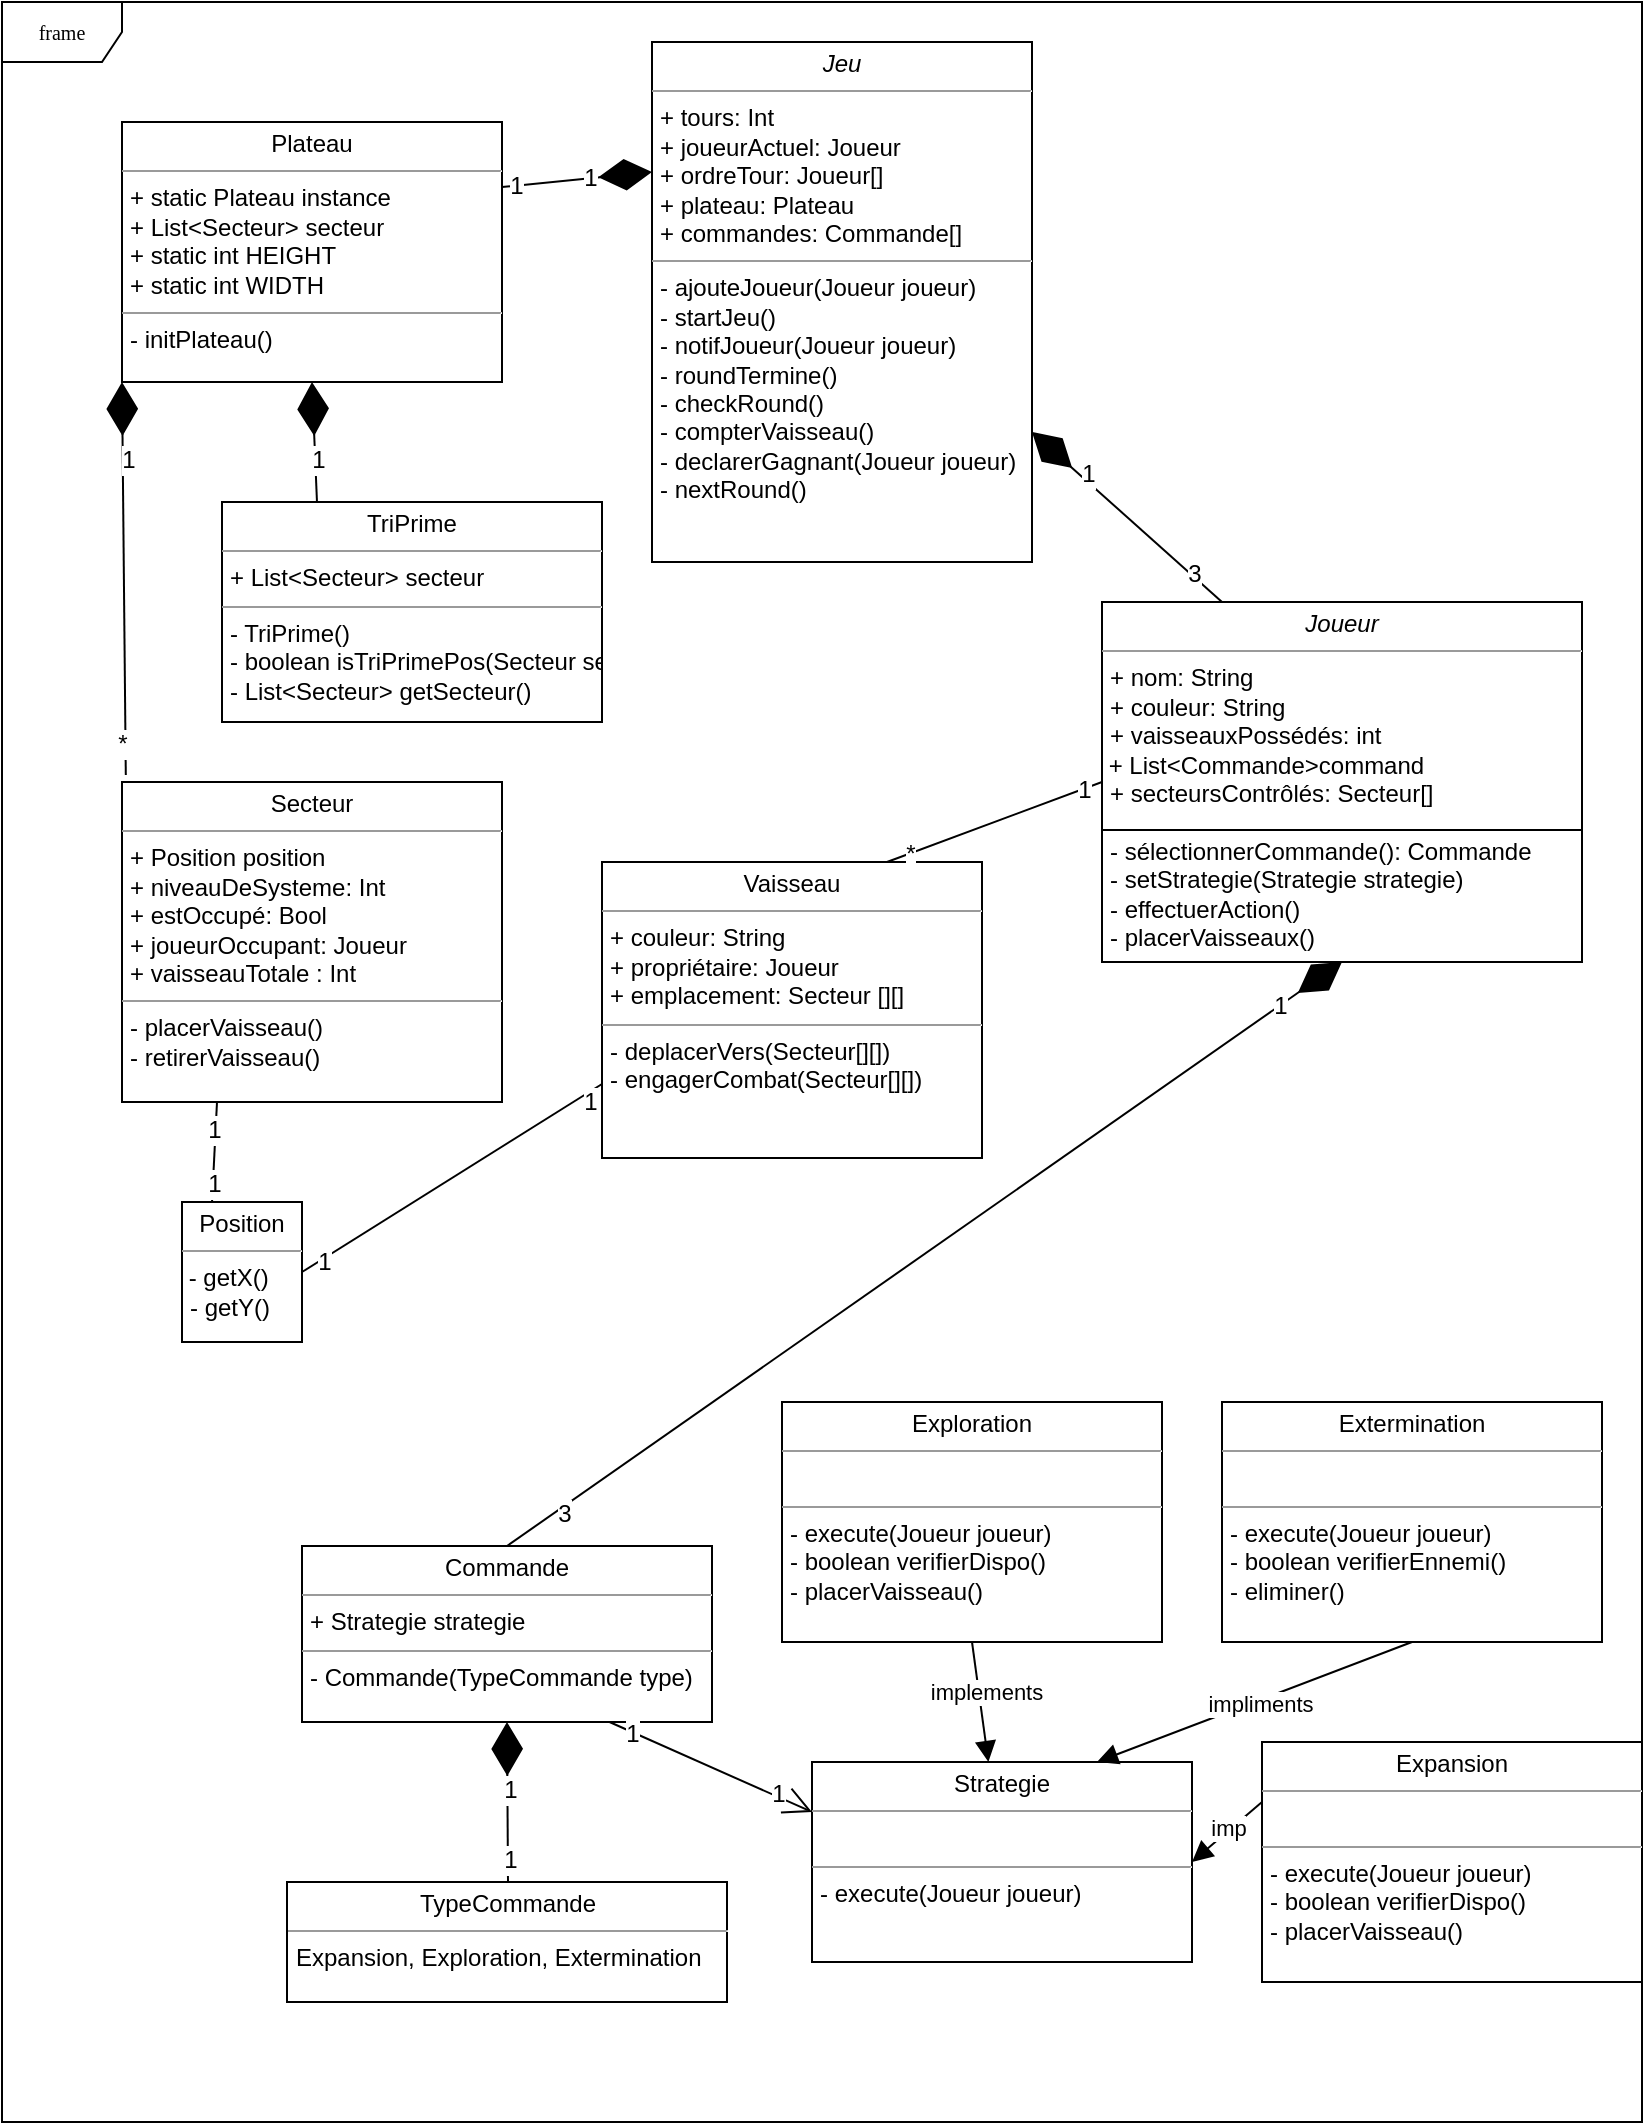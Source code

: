 <mxfile version="24.8.6">
  <diagram name="Page-1" id="c4acf3e9-155e-7222-9cf6-157b1a14988f">
    <mxGraphModel dx="1434" dy="790" grid="1" gridSize="10" guides="1" tooltips="1" connect="1" arrows="1" fold="1" page="1" pageScale="1" pageWidth="850" pageHeight="1100" background="none" math="0" shadow="0">
      <root>
        <mxCell id="0" />
        <mxCell id="1" parent="0" />
        <mxCell id="17acba5748e5396b-1" value="frame" style="shape=umlFrame;whiteSpace=wrap;html=1;rounded=0;shadow=0;comic=0;labelBackgroundColor=none;strokeWidth=1;fontFamily=Verdana;fontSize=10;align=center;movable=0;resizable=0;rotatable=0;deletable=0;editable=0;locked=1;connectable=0;" parent="1" vertex="1">
          <mxGeometry x="20" y="20" width="820" height="1060" as="geometry" />
        </mxCell>
        <mxCell id="5d2195bd80daf111-10" value="&lt;p style=&quot;margin:0px;margin-top:4px;text-align:center;&quot;&gt;&lt;span style=&quot;caret-color: rgb(0, 0, 0); text-align: start; text-wrap: wrap; text-size-adjust: auto;&quot; id=&quot;docs-internal-guid-2ee5d506-7fff-8867-afa0-fd2d16b8a3a7&quot;&gt;&lt;span style=&quot;background-color: transparent; font-variant-east-asian: normal; font-variant-position: normal; vertical-align: baseline; white-space-collapse: preserve;&quot;&gt;&lt;font style=&quot;font-size: 12px;&quot;&gt;Vaisseau&lt;/font&gt;&lt;/span&gt;&lt;/span&gt;&lt;br&gt;&lt;/p&gt;&lt;hr size=&quot;1&quot;&gt;&lt;p style=&quot;margin:0px;margin-left:4px;&quot;&gt;&lt;font style=&quot;font-size: 12px;&quot;&gt;+ couleur: String&lt;br&gt;+&amp;nbsp;&lt;span style=&quot;caret-color: rgb(0, 0, 0); text-wrap: wrap; text-size-adjust: auto;&quot; id=&quot;docs-internal-guid-62168c0f-7fff-41d5-4c26-f476566d4a15&quot;&gt;&lt;span style=&quot;font-family: Arial, sans-serif; background-color: transparent; font-variant-east-asian: normal; font-variant-position: normal; vertical-align: baseline; white-space-collapse: preserve;&quot;&gt;propriétaire&lt;/span&gt;&lt;/span&gt;: Joueur&lt;/font&gt;&lt;/p&gt;&lt;p style=&quot;margin:0px;margin-left:4px;&quot;&gt;&lt;font style=&quot;font-size: 12px;&quot;&gt;+&amp;nbsp;&lt;span style=&quot;caret-color: rgb(0, 0, 0); text-wrap: wrap; text-size-adjust: auto;&quot; id=&quot;docs-internal-guid-e295361c-7fff-5693-6578-479ee620bb02&quot;&gt;&lt;span style=&quot;font-family: Arial, sans-serif; background-color: transparent; font-variant-east-asian: normal; font-variant-position: normal; vertical-align: baseline; white-space-collapse: preserve;&quot;&gt;emplacement&lt;/span&gt;&lt;/span&gt;: Secteur [][]&lt;br&gt;&lt;/font&gt;&lt;/p&gt;&lt;hr size=&quot;1&quot;&gt;&lt;p style=&quot;margin:0px;margin-left:4px;&quot;&gt;&lt;font style=&quot;font-size: 12px;&quot;&gt;-&amp;nbsp;&lt;span style=&quot;caret-color: rgb(0, 0, 0); text-wrap: wrap; text-size-adjust: auto;&quot; id=&quot;docs-internal-guid-6ab4af52-7fff-8bf8-78c1-0ad7d5bf00ba&quot;&gt;&lt;span style=&quot;font-family: Arial, sans-serif; background-color: transparent; font-variant-east-asian: normal; font-variant-position: normal; vertical-align: baseline; white-space-collapse: preserve;&quot;&gt;deplacerVers&lt;/span&gt;&lt;/span&gt;(Secteur[][])&lt;/font&gt;&lt;/p&gt;&lt;p style=&quot;margin:0px;margin-left:4px;&quot;&gt;&lt;font style=&quot;font-size: 12px;&quot;&gt;&lt;span style=&quot;background-color: initial;&quot;&gt;-&amp;nbsp;&lt;/span&gt;&lt;span style=&quot;caret-color: rgb(0, 0, 0); text-wrap: wrap; text-size-adjust: auto;&quot; id=&quot;docs-internal-guid-ca77cee1-7fff-af72-6b52-f041e94a133c&quot;&gt;&lt;span style=&quot;font-family: Arial, sans-serif; background-color: transparent; font-variant-east-asian: normal; font-variant-position: normal; vertical-align: baseline; white-space-collapse: preserve;&quot;&gt;engagerCombat&lt;/span&gt;&lt;/span&gt;&lt;span style=&quot;background-color: initial;&quot;&gt;(Secteur[][])&lt;/span&gt;&lt;/font&gt;&lt;br&gt;&lt;/p&gt;" style="verticalAlign=top;align=left;overflow=fill;fontSize=12;fontFamily=Helvetica;html=1;rounded=0;shadow=0;comic=0;labelBackgroundColor=none;strokeWidth=1" parent="1" vertex="1">
          <mxGeometry x="320" y="450" width="190" height="148" as="geometry" />
        </mxCell>
        <mxCell id="5d2195bd80daf111-15" value="&lt;p style=&quot;margin:0px;margin-top:4px;text-align:center;&quot;&gt;&lt;span style=&quot;caret-color: rgb(0, 0, 0); text-align: start; text-wrap: wrap; text-size-adjust: auto;&quot; id=&quot;docs-internal-guid-b3213f9f-7fff-8f5c-c253-338bc10951cc&quot;&gt;&lt;span style=&quot;font-family: Arial, sans-serif; background-color: transparent; font-variant-east-asian: normal; font-variant-position: normal; vertical-align: baseline; white-space-collapse: preserve;&quot;&gt;Plateau&lt;/span&gt;&lt;/span&gt;&lt;br&gt;&lt;/p&gt;&lt;hr size=&quot;1&quot;&gt;&lt;p style=&quot;margin:0px;margin-left:4px;&quot;&gt;+ static Plateau instance&lt;/p&gt;&lt;p style=&quot;margin:0px;margin-left:4px;&quot;&gt;+ List&amp;lt;Secteur&amp;gt; secteur&lt;/p&gt;&lt;p style=&quot;margin:0px;margin-left:4px;&quot;&gt;+ static int HEIGHT&lt;/p&gt;&lt;p style=&quot;margin:0px;margin-left:4px;&quot;&gt;+ static int WIDTH&lt;br&gt;&lt;/p&gt;&lt;hr size=&quot;1&quot;&gt;&lt;p style=&quot;margin:0px;margin-left:4px;&quot;&gt;- initPlateau()&lt;/p&gt;" style="verticalAlign=top;align=left;overflow=fill;fontSize=12;fontFamily=Helvetica;html=1;rounded=0;shadow=0;comic=0;labelBackgroundColor=none;strokeWidth=1" parent="1" vertex="1">
          <mxGeometry x="80" y="80" width="190" height="130" as="geometry" />
        </mxCell>
        <mxCell id="5d2195bd80daf111-18" value="&lt;p style=&quot;margin:0px;margin-top:4px;text-align:center;&quot;&gt;&lt;i&gt;Jeu&lt;/i&gt;&lt;br&gt;&lt;/p&gt;&lt;hr size=&quot;1&quot;&gt;&lt;p style=&quot;margin:0px;margin-left:4px;&quot;&gt;+ tours: Int&lt;br&gt;+ joueurActuel: Joueur&lt;/p&gt;&lt;p style=&quot;margin: 0px 0px 0px 4px;&quot;&gt;+ ordreTour: Joueur[]&lt;/p&gt;&lt;p style=&quot;margin: 0px 0px 0px 4px;&quot;&gt;+ plateau: Plateau&lt;/p&gt;&lt;p style=&quot;margin: 0px 0px 0px 4px;&quot;&gt;+ commandes: Commande[]&lt;/p&gt;&lt;hr size=&quot;1&quot;&gt;&lt;p style=&quot;margin:0px;margin-left:4px;&quot;&gt;- ajouteJoueur(Joueur joueur)&lt;br&gt;&lt;/p&gt;&lt;p style=&quot;margin:0px;margin-left:4px;&quot;&gt;- startJeu()&lt;/p&gt;&lt;p style=&quot;margin:0px;margin-left:4px;&quot;&gt;- notifJoueur(Joueur joueur)&lt;/p&gt;&lt;p style=&quot;margin:0px;margin-left:4px;&quot;&gt;&lt;/p&gt;&lt;p style=&quot;margin:0px;margin-left:4px;&quot;&gt;- roundTermine()&lt;/p&gt;&lt;p style=&quot;margin:0px;margin-left:4px;&quot;&gt;- checkRound()&lt;br&gt;&lt;/p&gt;&lt;p style=&quot;margin:0px;margin-left:4px;&quot;&gt;- compterVaisseau()&lt;br&gt;&lt;/p&gt;&lt;p style=&quot;margin:0px;margin-left:4px;&quot;&gt;- declarerGagnant(Joueur joueur)&lt;/p&gt;&lt;p style=&quot;margin:0px;margin-left:4px;&quot;&gt;- nextRound()&lt;/p&gt;&lt;p style=&quot;margin:0px;margin-left:4px;&quot;&gt;&lt;br&gt;&lt;/p&gt;&lt;p style=&quot;margin:0px;margin-left:4px;&quot;&gt;&lt;br&gt;&lt;/p&gt;" style="verticalAlign=top;align=left;overflow=fill;fontSize=12;fontFamily=Helvetica;html=1;rounded=0;shadow=0;comic=0;labelBackgroundColor=none;strokeWidth=1" parent="1" vertex="1">
          <mxGeometry x="345" y="40" width="190" height="260" as="geometry" />
        </mxCell>
        <mxCell id="5d2195bd80daf111-19" value="&lt;p style=&quot;margin:0px;margin-top:4px;text-align:center;&quot;&gt;&lt;i&gt;Joueur&lt;/i&gt;&lt;br&gt;&lt;/p&gt;&lt;hr size=&quot;1&quot;&gt;&lt;p style=&quot;margin:0px;margin-left:4px;&quot;&gt;+ nom: String&lt;br&gt;+ couleur: String&lt;/p&gt;&lt;p style=&quot;margin:0px;margin-left:4px;&quot;&gt;+&amp;nbsp;&lt;span style=&quot;caret-color: rgb(0, 0, 0); text-wrap: wrap; text-size-adjust: auto;&quot; id=&quot;docs-internal-guid-6de89723-7fff-ddd4-8437-8b7554050fe8&quot;&gt;&lt;span style=&quot;background-color: transparent; font-variant-east-asian: normal; font-variant-position: normal; vertical-align: baseline; white-space-collapse: preserve;&quot;&gt;&lt;font style=&quot;font-size: 12px;&quot; face=&quot;Helvetica&quot;&gt;vaisseauxPossédés&lt;/font&gt;&lt;/span&gt;&lt;/span&gt;: int&lt;br&gt;&lt;/p&gt;&lt;div&gt;&amp;nbsp;+ List&amp;lt;Commande&amp;gt;command&lt;br&gt;&lt;/div&gt;&lt;div&gt;&lt;p style=&quot;margin: 0px 0px 0px 4px;&quot;&gt;+&amp;nbsp;&lt;span style=&quot;caret-color: rgb(0, 0, 0); text-wrap: wrap; text-size-adjust: auto;&quot; id=&quot;docs-internal-guid-5e5d3d90-7fff-a844-01cc-83fdc1810987&quot;&gt;&lt;span style=&quot;font-family: Arial, sans-serif; background-color: transparent; font-variant-east-asian: normal; font-variant-position: normal; vertical-align: baseline; white-space-collapse: preserve;&quot;&gt;&lt;font style=&quot;font-size: 12px;&quot;&gt;secteursContrôlés&lt;/font&gt;&lt;/span&gt;&lt;/span&gt;: Secteur[]&lt;br&gt;&lt;/p&gt;&lt;p style=&quot;margin: 0px 0px 0px 4px;&quot;&gt;&lt;br&gt;&lt;/p&gt;&lt;/div&gt;&lt;div&gt;&lt;/div&gt;&lt;p style=&quot;margin:0px;margin-left:4px;&quot;&gt;-&amp;nbsp;&lt;span style=&quot;caret-color: rgb(0, 0, 0); text-wrap: wrap; text-size-adjust: auto;&quot; id=&quot;docs-internal-guid-1cc7331e-7fff-ebf7-1ea9-ec3f53f1e658&quot;&gt;&lt;span style=&quot;font-family: Arial, sans-serif; background-color: transparent; font-variant-east-asian: normal; font-variant-position: normal; vertical-align: baseline; white-space-collapse: preserve;&quot;&gt;&lt;font style=&quot;font-size: 12px;&quot;&gt;sélectionnerCommande&lt;/font&gt;&lt;/span&gt;&lt;/span&gt;(): Commande&lt;/p&gt;&lt;p style=&quot;margin:0px;margin-left:4px;&quot;&gt;- setStrategie(Strategie strategie)&lt;br&gt;&lt;/p&gt;&lt;p style=&quot;margin:0px;margin-left:4px;&quot;&gt;-&amp;nbsp;&lt;span style=&quot;caret-color: rgb(0, 0, 0); text-wrap: wrap; text-size-adjust: auto;&quot; id=&quot;docs-internal-guid-b605cee1-7fff-6ceb-278c-d278d0f0dbaa&quot;&gt;&lt;span style=&quot;font-family: Arial, sans-serif; background-color: transparent; font-variant-east-asian: normal; font-variant-position: normal; vertical-align: baseline; white-space-collapse: preserve;&quot;&gt;&lt;font style=&quot;font-size: 12px;&quot;&gt;effectuerAction&lt;/font&gt;&lt;/span&gt;&lt;/span&gt;()&lt;/p&gt;&lt;p style=&quot;margin:0px;margin-left:4px;&quot;&gt;-&amp;nbsp;&lt;span style=&quot;caret-color: rgb(0, 0, 0); text-wrap: wrap; text-size-adjust: auto;&quot; id=&quot;docs-internal-guid-a8f24988-7fff-b718-d9a4-53bfb2a87d07&quot;&gt;&lt;span style=&quot;background-color: transparent; font-variant-east-asian: normal; font-variant-position: normal; vertical-align: baseline; white-space-collapse: preserve;&quot;&gt;&lt;font face=&quot;Helvetica&quot; style=&quot;font-size: 12px;&quot;&gt;placerVaisseaux&lt;/font&gt;&lt;/span&gt;&lt;/span&gt;()&lt;br&gt;&lt;/p&gt;" style="verticalAlign=top;align=left;overflow=fill;fontSize=12;fontFamily=Helvetica;html=1;rounded=0;shadow=0;comic=0;labelBackgroundColor=none;strokeWidth=1" parent="1" vertex="1">
          <mxGeometry x="570" y="320" width="240" height="180" as="geometry" />
        </mxCell>
        <mxCell id="5d2195bd80daf111-20" value="&lt;p style=&quot;margin:0px;margin-top:4px;text-align:center;&quot;&gt;&lt;span style=&quot;caret-color: rgb(0, 0, 0); text-align: start; text-wrap: wrap; text-size-adjust: auto;&quot; id=&quot;docs-internal-guid-e3b61ee9-7fff-e5d5-41c7-d22d9880ad86&quot;&gt;&lt;span style=&quot;font-family: Arial, sans-serif; background-color: transparent; font-variant-east-asian: normal; font-variant-position: normal; vertical-align: baseline; white-space-collapse: preserve;&quot;&gt;&lt;font style=&quot;font-size: 12px;&quot;&gt;Secteur&lt;/font&gt;&lt;/span&gt;&lt;/span&gt;&lt;br&gt;&lt;/p&gt;&lt;hr size=&quot;1&quot;&gt;&lt;p style=&quot;margin:0px;margin-left:4px;&quot;&gt;+ Position position&lt;br&gt;&lt;/p&gt;&lt;p style=&quot;margin:0px;margin-left:4px;&quot;&gt;+&amp;nbsp;&lt;span style=&quot;caret-color: rgb(0, 0, 0); text-wrap: wrap; text-size-adjust: auto;&quot; id=&quot;docs-internal-guid-462577ee-7fff-3a6e-18f1-1afd69765bc6&quot;&gt;&lt;span style=&quot;font-family: Arial, sans-serif; background-color: transparent; font-variant-east-asian: normal; font-variant-position: normal; vertical-align: baseline; white-space-collapse: preserve;&quot;&gt;&lt;font style=&quot;font-size: 12px;&quot;&gt;niveauDeSysteme&lt;/font&gt;&lt;/span&gt;&lt;/span&gt;: Int&lt;/p&gt;&lt;p style=&quot;margin:0px;margin-left:4px;&quot;&gt;+&amp;nbsp;&lt;span style=&quot;caret-color: rgb(0, 0, 0); text-wrap: wrap; text-size-adjust: auto;&quot; id=&quot;docs-internal-guid-7cf39076-7fff-7596-5069-f07c1bd4fb56&quot;&gt;&lt;span style=&quot;font-family: Arial, sans-serif; background-color: transparent; font-variant-east-asian: normal; font-variant-position: normal; vertical-align: baseline; white-space-collapse: preserve;&quot;&gt;&lt;font style=&quot;font-size: 12px;&quot;&gt;estOccupé&lt;/font&gt;&lt;/span&gt;&lt;/span&gt;: Bool&lt;/p&gt;&lt;p style=&quot;margin:0px;margin-left:4px;&quot;&gt;+&amp;nbsp;&lt;span style=&quot;caret-color: rgb(0, 0, 0); text-wrap: wrap; text-size-adjust: auto;&quot; id=&quot;docs-internal-guid-00a3d113-7fff-d1fa-c497-511a970d967c&quot;&gt;&lt;span style=&quot;background-color: transparent; font-variant-east-asian: normal; font-variant-position: normal; vertical-align: baseline; white-space-collapse: preserve;&quot;&gt;&lt;font style=&quot;font-size: 12px;&quot;&gt;joueurOccupant&lt;/font&gt;&lt;/span&gt;&lt;/span&gt;: Joueur&lt;/p&gt;&lt;p style=&quot;margin:0px;margin-left:4px;&quot;&gt;+ vaisseauTotale : Int&lt;br&gt;&lt;/p&gt;&lt;hr size=&quot;1&quot;&gt;&lt;p style=&quot;margin:0px;margin-left:4px;&quot;&gt;-&amp;nbsp;&lt;span style=&quot;caret-color: rgb(0, 0, 0); text-wrap: wrap; text-size-adjust: auto;&quot; id=&quot;docs-internal-guid-e1630ec1-7fff-0c20-7431-e668d71be7ab&quot;&gt;&lt;span style=&quot;background-color: transparent; font-variant-east-asian: normal; font-variant-position: normal; vertical-align: baseline; white-space-collapse: preserve;&quot;&gt;&lt;font face=&quot;Helvetica&quot; style=&quot;font-size: 12px;&quot;&gt;placerVaisseau&lt;/font&gt;&lt;/span&gt;&lt;/span&gt;()&lt;br&gt;-&amp;nbsp;&lt;span style=&quot;caret-color: rgb(0, 0, 0); text-wrap: wrap; text-size-adjust: auto;&quot; id=&quot;docs-internal-guid-03e8e8f0-7fff-3a2d-6706-b5379dcc5f43&quot;&gt;&lt;span style=&quot;font-family: Arial, sans-serif; background-color: transparent; font-variant-east-asian: normal; font-variant-position: normal; vertical-align: baseline; white-space-collapse: preserve;&quot;&gt;&lt;font style=&quot;font-size: 12px;&quot;&gt;retirerVaisseau&lt;/font&gt;&lt;/span&gt;&lt;/span&gt;()&lt;/p&gt;" style="verticalAlign=top;align=left;overflow=fill;fontSize=12;fontFamily=Helvetica;html=1;rounded=0;shadow=0;comic=0;labelBackgroundColor=none;strokeWidth=1" parent="1" vertex="1">
          <mxGeometry x="80" y="410" width="190" height="160" as="geometry" />
        </mxCell>
        <mxCell id="wXyzKrgqj8ku10f2KxxI-8" value="&lt;p style=&quot;margin:0px;margin-top:4px;text-align:center;&quot;&gt;Position&lt;br&gt;&lt;/p&gt;&lt;hr size=&quot;1&quot;&gt;&amp;nbsp;- &lt;font face=&quot;Helvetica&quot;&gt;getX()&lt;/font&gt;&lt;p style=&quot;margin:0px;margin-left:4px;&quot;&gt;&lt;font face=&quot;Helvetica&quot;&gt;- getY()&lt;br&gt;&lt;/font&gt;&lt;/p&gt;" style="verticalAlign=top;align=left;overflow=fill;fontSize=12;fontFamily=Helvetica;html=1;rounded=0;shadow=0;comic=0;labelBackgroundColor=none;strokeWidth=1" parent="1" vertex="1">
          <mxGeometry x="110" y="620" width="60" height="70" as="geometry" />
        </mxCell>
        <mxCell id="wXyzKrgqj8ku10f2KxxI-9" value="&lt;p style=&quot;margin:0px;margin-top:4px;text-align:center;&quot;&gt;Strategie&lt;br&gt;&lt;/p&gt;&lt;hr size=&quot;1&quot;&gt;&lt;br&gt;&lt;hr size=&quot;1&quot;&gt;&lt;p style=&quot;margin:0px;margin-left:4px;&quot;&gt;- &lt;font face=&quot;Helvetica&quot;&gt;execute(Joueur joueur)&lt;/font&gt;&lt;/p&gt;" style="verticalAlign=top;align=left;overflow=fill;fontSize=12;fontFamily=Helvetica;html=1;rounded=0;shadow=0;comic=0;labelBackgroundColor=none;strokeWidth=1" parent="1" vertex="1">
          <mxGeometry x="425" y="900" width="190" height="100" as="geometry" />
        </mxCell>
        <mxCell id="8kNCy1gKkA9IfmY6Po_c-1" value="&lt;p style=&quot;margin:0px;margin-top:4px;text-align:center;&quot;&gt;Expansion&lt;br&gt;&lt;/p&gt;&lt;hr size=&quot;1&quot;&gt;&lt;br&gt;&lt;hr size=&quot;1&quot;&gt;&lt;p style=&quot;margin:0px;margin-left:4px;&quot;&gt;- &lt;font face=&quot;Helvetica&quot;&gt;execute(Joueur joueur)&lt;/font&gt;&lt;/p&gt;&lt;p style=&quot;margin:0px;margin-left:4px;&quot;&gt;&lt;font face=&quot;Helvetica&quot;&gt;- boolean verifierDispo()&lt;/font&gt;&lt;/p&gt;&lt;p style=&quot;margin:0px;margin-left:4px;&quot;&gt;&lt;font face=&quot;Helvetica&quot;&gt;- placerVaisseau()&lt;br&gt;&lt;/font&gt;&lt;/p&gt;" style="verticalAlign=top;align=left;overflow=fill;fontSize=12;fontFamily=Helvetica;html=1;rounded=0;shadow=0;comic=0;labelBackgroundColor=none;strokeWidth=1" parent="1" vertex="1">
          <mxGeometry x="650" y="890" width="190" height="120" as="geometry" />
        </mxCell>
        <mxCell id="8kNCy1gKkA9IfmY6Po_c-2" value="&lt;p style=&quot;margin:0px;margin-top:4px;text-align:center;&quot;&gt;Exploration&lt;br&gt;&lt;/p&gt;&lt;hr size=&quot;1&quot;&gt;&lt;br&gt;&lt;hr size=&quot;1&quot;&gt;&lt;p style=&quot;margin:0px;margin-left:4px;&quot;&gt;- &lt;font face=&quot;Helvetica&quot;&gt;execute(Joueur joueur)&lt;/font&gt;&lt;/p&gt;&lt;p style=&quot;margin:0px;margin-left:4px;&quot;&gt;&lt;font face=&quot;Helvetica&quot;&gt;- boolean verifierDispo()&lt;/font&gt;&lt;/p&gt;&lt;p style=&quot;margin:0px;margin-left:4px;&quot;&gt;&lt;font face=&quot;Helvetica&quot;&gt;- placerVaisseau()&lt;br&gt;&lt;/font&gt;&lt;/p&gt;" style="verticalAlign=top;align=left;overflow=fill;fontSize=12;fontFamily=Helvetica;html=1;rounded=0;shadow=0;comic=0;labelBackgroundColor=none;strokeWidth=1" parent="1" vertex="1">
          <mxGeometry x="410" y="720" width="190" height="120" as="geometry" />
        </mxCell>
        <mxCell id="8kNCy1gKkA9IfmY6Po_c-3" value="&lt;p style=&quot;margin:0px;margin-top:4px;text-align:center;&quot;&gt;Extermination&lt;br&gt;&lt;/p&gt;&lt;hr size=&quot;1&quot;&gt;&lt;br&gt;&lt;hr size=&quot;1&quot;&gt;&lt;p style=&quot;margin:0px;margin-left:4px;&quot;&gt;- &lt;font face=&quot;Helvetica&quot;&gt;execute(Joueur joueur)&lt;/font&gt;&lt;/p&gt;&lt;p style=&quot;margin:0px;margin-left:4px;&quot;&gt;&lt;font face=&quot;Helvetica&quot;&gt;- boolean verifierEnnemi()&lt;/font&gt;&lt;/p&gt;&lt;p style=&quot;margin:0px;margin-left:4px;&quot;&gt;&lt;font face=&quot;Helvetica&quot;&gt;- eliminer()&lt;br&gt;&lt;/font&gt;&lt;/p&gt;" style="verticalAlign=top;align=left;overflow=fill;fontSize=12;fontFamily=Helvetica;html=1;rounded=0;shadow=0;comic=0;labelBackgroundColor=none;strokeWidth=1" parent="1" vertex="1">
          <mxGeometry x="630" y="720" width="190" height="120" as="geometry" />
        </mxCell>
        <mxCell id="8kNCy1gKkA9IfmY6Po_c-5" value="&lt;p style=&quot;margin:0px;margin-top:4px;text-align:center;&quot;&gt;Commande&lt;br&gt;&lt;/p&gt;&lt;hr size=&quot;1&quot;&gt;&lt;p style=&quot;margin:0px;margin-left:4px;&quot;&gt;&lt;font style=&quot;font-size: 12px;&quot;&gt;+ Strategie strategie&lt;br&gt;&lt;/font&gt;&lt;/p&gt;&lt;hr size=&quot;1&quot;&gt;&lt;p style=&quot;margin:0px;margin-left:4px;&quot;&gt;&lt;font style=&quot;font-size: 12px;&quot;&gt;-&amp;nbsp;Commande(TypeCommande type)&lt;br&gt;&lt;/font&gt;&lt;/p&gt;" style="verticalAlign=top;align=left;overflow=fill;fontSize=12;fontFamily=Helvetica;html=1;rounded=0;shadow=0;comic=0;labelBackgroundColor=none;strokeWidth=1" parent="1" vertex="1">
          <mxGeometry x="170" y="792" width="205" height="88" as="geometry" />
        </mxCell>
        <mxCell id="8kNCy1gKkA9IfmY6Po_c-7" value="&lt;p style=&quot;margin:0px;margin-top:4px;text-align:center;&quot;&gt;TypeCommande&lt;br&gt;&lt;/p&gt;&lt;hr size=&quot;1&quot;&gt;&lt;p style=&quot;margin:0px;margin-left:4px;&quot;&gt;&lt;font style=&quot;font-size: 12px;&quot;&gt;Expansion, Exploration, Extermination&lt;br&gt;&lt;/font&gt;&lt;/p&gt;" style="verticalAlign=top;align=left;overflow=fill;fontSize=12;fontFamily=Helvetica;html=1;rounded=0;shadow=0;comic=0;labelBackgroundColor=none;strokeWidth=1" parent="1" vertex="1">
          <mxGeometry x="162.5" y="960" width="220" height="60" as="geometry" />
        </mxCell>
        <mxCell id="8kNCy1gKkA9IfmY6Po_c-11" value="" style="endArrow=diamondThin;endFill=1;endSize=24;html=1;rounded=0;fontSize=12;curved=1;entryX=0.5;entryY=1;entryDx=0;entryDy=0;exitX=0.5;exitY=0;exitDx=0;exitDy=0;" parent="1" source="8kNCy1gKkA9IfmY6Po_c-5" target="5d2195bd80daf111-19" edge="1">
          <mxGeometry width="160" relative="1" as="geometry">
            <mxPoint x="260" y="680" as="sourcePoint" />
            <mxPoint x="420" y="680" as="targetPoint" />
          </mxGeometry>
        </mxCell>
        <mxCell id="8kNCy1gKkA9IfmY6Po_c-12" value="1" style="edgeLabel;html=1;align=center;verticalAlign=middle;resizable=0;points=[];fontSize=12;" parent="8kNCy1gKkA9IfmY6Po_c-11" vertex="1" connectable="0">
          <mxGeometry x="0.848" relative="1" as="geometry">
            <mxPoint as="offset" />
          </mxGeometry>
        </mxCell>
        <mxCell id="8kNCy1gKkA9IfmY6Po_c-13" value="3" style="edgeLabel;html=1;align=center;verticalAlign=middle;resizable=0;points=[];fontSize=12;" parent="8kNCy1gKkA9IfmY6Po_c-11" vertex="1" connectable="0">
          <mxGeometry x="-0.875" y="-3" relative="1" as="geometry">
            <mxPoint as="offset" />
          </mxGeometry>
        </mxCell>
        <mxCell id="8kNCy1gKkA9IfmY6Po_c-14" value="" style="endArrow=diamondThin;endFill=1;endSize=24;html=1;rounded=0;fontSize=12;curved=1;entryX=1;entryY=0.75;entryDx=0;entryDy=0;exitX=0.25;exitY=0;exitDx=0;exitDy=0;" parent="1" source="5d2195bd80daf111-19" target="5d2195bd80daf111-18" edge="1">
          <mxGeometry width="160" relative="1" as="geometry">
            <mxPoint x="590" y="180" as="sourcePoint" />
            <mxPoint x="750" y="180" as="targetPoint" />
          </mxGeometry>
        </mxCell>
        <mxCell id="8kNCy1gKkA9IfmY6Po_c-15" value="1" style="edgeLabel;html=1;align=center;verticalAlign=middle;resizable=0;points=[];fontSize=12;" parent="8kNCy1gKkA9IfmY6Po_c-14" vertex="1" connectable="0">
          <mxGeometry x="0.453" y="-3" relative="1" as="geometry">
            <mxPoint as="offset" />
          </mxGeometry>
        </mxCell>
        <mxCell id="8kNCy1gKkA9IfmY6Po_c-17" value="3" style="edgeLabel;html=1;align=center;verticalAlign=middle;resizable=0;points=[];fontSize=12;" parent="8kNCy1gKkA9IfmY6Po_c-14" vertex="1" connectable="0">
          <mxGeometry x="-0.69" y="-1" relative="1" as="geometry">
            <mxPoint as="offset" />
          </mxGeometry>
        </mxCell>
        <mxCell id="8kNCy1gKkA9IfmY6Po_c-18" value="&lt;p style=&quot;margin:0px;margin-top:4px;text-align:center;&quot;&gt;TriPrime&lt;br&gt;&lt;/p&gt;&lt;hr size=&quot;1&quot;&gt;&lt;p style=&quot;margin:0px;margin-left:4px;&quot;&gt;+ List&amp;lt;Secteur&amp;gt; secteur&lt;/p&gt;&lt;hr size=&quot;1&quot;&gt;&lt;p style=&quot;margin:0px;margin-left:4px;&quot;&gt;- TriPrime()&lt;/p&gt;&lt;p style=&quot;margin:0px;margin-left:4px;&quot;&gt;- boolean isTriPrimePos(Secteur secteur)&lt;/p&gt;&lt;p style=&quot;margin:0px;margin-left:4px;&quot;&gt;- List&amp;lt;Secteur&amp;gt; getSecteur()&lt;br&gt;&lt;/p&gt;" style="verticalAlign=top;align=left;overflow=fill;fontSize=12;fontFamily=Helvetica;html=1;rounded=0;shadow=0;comic=0;labelBackgroundColor=none;strokeWidth=1" parent="1" vertex="1">
          <mxGeometry x="130" y="270" width="190" height="110" as="geometry" />
        </mxCell>
        <mxCell id="8kNCy1gKkA9IfmY6Po_c-19" value="" style="endArrow=diamondThin;endFill=1;endSize=24;html=1;rounded=0;fontSize=12;curved=1;entryX=0;entryY=0.25;entryDx=0;entryDy=0;exitX=1;exitY=0.25;exitDx=0;exitDy=0;" parent="1" source="5d2195bd80daf111-15" target="5d2195bd80daf111-18" edge="1">
          <mxGeometry width="160" relative="1" as="geometry">
            <mxPoint x="300" y="410" as="sourcePoint" />
            <mxPoint x="460" y="410" as="targetPoint" />
          </mxGeometry>
        </mxCell>
        <mxCell id="8kNCy1gKkA9IfmY6Po_c-47" value="1" style="edgeLabel;html=1;align=center;verticalAlign=middle;resizable=0;points=[];fontSize=12;" parent="8kNCy1gKkA9IfmY6Po_c-19" vertex="1" connectable="0">
          <mxGeometry x="0.173" relative="1" as="geometry">
            <mxPoint as="offset" />
          </mxGeometry>
        </mxCell>
        <mxCell id="8kNCy1gKkA9IfmY6Po_c-48" value="1" style="edgeLabel;html=1;align=center;verticalAlign=middle;resizable=0;points=[];fontSize=12;" parent="8kNCy1gKkA9IfmY6Po_c-19" vertex="1" connectable="0">
          <mxGeometry x="-0.812" relative="1" as="geometry">
            <mxPoint as="offset" />
          </mxGeometry>
        </mxCell>
        <mxCell id="8kNCy1gKkA9IfmY6Po_c-21" value="" style="endArrow=diamondThin;endFill=1;endSize=24;html=1;rounded=0;fontSize=12;curved=1;entryX=0.5;entryY=1;entryDx=0;entryDy=0;exitX=0.25;exitY=0;exitDx=0;exitDy=0;" parent="1" source="8kNCy1gKkA9IfmY6Po_c-18" target="5d2195bd80daf111-15" edge="1">
          <mxGeometry width="160" relative="1" as="geometry">
            <mxPoint x="300" y="410" as="sourcePoint" />
            <mxPoint x="460" y="410" as="targetPoint" />
          </mxGeometry>
        </mxCell>
        <mxCell id="8kNCy1gKkA9IfmY6Po_c-22" value="1" style="edgeLabel;html=1;align=center;verticalAlign=middle;resizable=0;points=[];fontSize=12;" parent="8kNCy1gKkA9IfmY6Po_c-21" vertex="1" connectable="0">
          <mxGeometry x="-0.286" y="-1" relative="1" as="geometry">
            <mxPoint as="offset" />
          </mxGeometry>
        </mxCell>
        <mxCell id="8kNCy1gKkA9IfmY6Po_c-23" value="" style="endArrow=diamondThin;endFill=1;endSize=24;html=1;rounded=0;fontSize=12;curved=1;entryX=0;entryY=1;entryDx=0;entryDy=0;exitX=0.01;exitY=-0.022;exitDx=0;exitDy=0;exitPerimeter=0;" parent="1" source="5d2195bd80daf111-20" target="5d2195bd80daf111-15" edge="1">
          <mxGeometry width="160" relative="1" as="geometry">
            <mxPoint x="160" y="390" as="sourcePoint" />
            <mxPoint x="320" y="390" as="targetPoint" />
          </mxGeometry>
        </mxCell>
        <mxCell id="8kNCy1gKkA9IfmY6Po_c-24" value="*" style="edgeLabel;html=1;align=center;verticalAlign=middle;resizable=0;points=[];fontSize=12;" parent="8kNCy1gKkA9IfmY6Po_c-23" vertex="1" connectable="0">
          <mxGeometry x="-0.84" y="2" relative="1" as="geometry">
            <mxPoint as="offset" />
          </mxGeometry>
        </mxCell>
        <mxCell id="8kNCy1gKkA9IfmY6Po_c-25" value="1" style="edgeLabel;html=1;align=center;verticalAlign=middle;resizable=0;points=[];fontSize=12;" parent="8kNCy1gKkA9IfmY6Po_c-23" vertex="1" connectable="0">
          <mxGeometry x="0.603" y="-2" relative="1" as="geometry">
            <mxPoint as="offset" />
          </mxGeometry>
        </mxCell>
        <mxCell id="8kNCy1gKkA9IfmY6Po_c-26" value="" style="endArrow=none;html=1;rounded=0;fontSize=12;startSize=8;endSize=8;curved=1;entryX=0.25;entryY=0;entryDx=0;entryDy=0;exitX=0.25;exitY=1;exitDx=0;exitDy=0;" parent="1" source="5d2195bd80daf111-20" target="wXyzKrgqj8ku10f2KxxI-8" edge="1">
          <mxGeometry relative="1" as="geometry">
            <mxPoint x="280" y="350" as="sourcePoint" />
            <mxPoint x="440" y="350" as="targetPoint" />
          </mxGeometry>
        </mxCell>
        <mxCell id="8kNCy1gKkA9IfmY6Po_c-31" value="1" style="edgeLabel;html=1;align=center;verticalAlign=middle;resizable=0;points=[];fontSize=12;" parent="8kNCy1gKkA9IfmY6Po_c-26" vertex="1" connectable="0">
          <mxGeometry x="0.614" relative="1" as="geometry">
            <mxPoint as="offset" />
          </mxGeometry>
        </mxCell>
        <mxCell id="8kNCy1gKkA9IfmY6Po_c-32" value="1" style="edgeLabel;html=1;align=center;verticalAlign=middle;resizable=0;points=[];fontSize=12;" parent="8kNCy1gKkA9IfmY6Po_c-26" vertex="1" connectable="0">
          <mxGeometry x="-0.465" y="-1" relative="1" as="geometry">
            <mxPoint as="offset" />
          </mxGeometry>
        </mxCell>
        <mxCell id="8kNCy1gKkA9IfmY6Po_c-27" value="" style="endArrow=none;html=1;rounded=0;fontSize=12;startSize=8;endSize=8;curved=1;entryX=1;entryY=0.5;entryDx=0;entryDy=0;exitX=0;exitY=0.75;exitDx=0;exitDy=0;" parent="1" source="5d2195bd80daf111-10" target="wXyzKrgqj8ku10f2KxxI-8" edge="1">
          <mxGeometry relative="1" as="geometry">
            <mxPoint x="320" y="570" as="sourcePoint" />
            <mxPoint x="317" y="620" as="targetPoint" />
          </mxGeometry>
        </mxCell>
        <mxCell id="8kNCy1gKkA9IfmY6Po_c-29" value="1" style="edgeLabel;html=1;align=center;verticalAlign=middle;resizable=0;points=[];fontSize=12;" parent="8kNCy1gKkA9IfmY6Po_c-27" vertex="1" connectable="0">
          <mxGeometry x="0.863" y="1" relative="1" as="geometry">
            <mxPoint as="offset" />
          </mxGeometry>
        </mxCell>
        <mxCell id="8kNCy1gKkA9IfmY6Po_c-30" value="1" style="edgeLabel;html=1;align=center;verticalAlign=middle;resizable=0;points=[];fontSize=12;" parent="8kNCy1gKkA9IfmY6Po_c-27" vertex="1" connectable="0">
          <mxGeometry x="-0.888" y="4" relative="1" as="geometry">
            <mxPoint as="offset" />
          </mxGeometry>
        </mxCell>
        <mxCell id="8kNCy1gKkA9IfmY6Po_c-33" value="" style="endArrow=none;html=1;rounded=0;fontSize=12;startSize=8;endSize=8;curved=1;entryX=0;entryY=0.5;entryDx=0;entryDy=0;exitX=0.75;exitY=0;exitDx=0;exitDy=0;" parent="1" source="5d2195bd80daf111-10" target="5d2195bd80daf111-19" edge="1">
          <mxGeometry relative="1" as="geometry">
            <mxPoint x="450" y="280" as="sourcePoint" />
            <mxPoint x="610" y="280" as="targetPoint" />
          </mxGeometry>
        </mxCell>
        <mxCell id="8kNCy1gKkA9IfmY6Po_c-34" value="1" style="edgeLabel;html=1;align=center;verticalAlign=middle;resizable=0;points=[];fontSize=12;" parent="8kNCy1gKkA9IfmY6Po_c-33" vertex="1" connectable="0">
          <mxGeometry x="0.822" relative="1" as="geometry">
            <mxPoint as="offset" />
          </mxGeometry>
        </mxCell>
        <mxCell id="8kNCy1gKkA9IfmY6Po_c-35" value="*" style="edgeLabel;html=1;align=center;verticalAlign=middle;resizable=0;points=[];fontSize=12;" parent="8kNCy1gKkA9IfmY6Po_c-33" vertex="1" connectable="0">
          <mxGeometry x="-0.791" relative="1" as="geometry">
            <mxPoint as="offset" />
          </mxGeometry>
        </mxCell>
        <mxCell id="8kNCy1gKkA9IfmY6Po_c-37" value="" style="endArrow=diamondThin;endFill=1;endSize=24;html=1;rounded=0;fontSize=12;curved=1;entryX=0.5;entryY=1;entryDx=0;entryDy=0;" parent="1" target="8kNCy1gKkA9IfmY6Po_c-5" edge="1">
          <mxGeometry width="160" relative="1" as="geometry">
            <mxPoint x="273" y="960" as="sourcePoint" />
            <mxPoint x="520" y="810" as="targetPoint" />
          </mxGeometry>
        </mxCell>
        <mxCell id="8kNCy1gKkA9IfmY6Po_c-38" value="1" style="edgeLabel;html=1;align=center;verticalAlign=middle;resizable=0;points=[];fontSize=12;" parent="8kNCy1gKkA9IfmY6Po_c-37" vertex="1" connectable="0">
          <mxGeometry x="0.146" y="-1" relative="1" as="geometry">
            <mxPoint as="offset" />
          </mxGeometry>
        </mxCell>
        <mxCell id="8kNCy1gKkA9IfmY6Po_c-39" value="1" style="edgeLabel;html=1;align=center;verticalAlign=middle;resizable=0;points=[];fontSize=12;" parent="8kNCy1gKkA9IfmY6Po_c-37" vertex="1" connectable="0">
          <mxGeometry x="-0.729" y="-1" relative="1" as="geometry">
            <mxPoint as="offset" />
          </mxGeometry>
        </mxCell>
        <mxCell id="8kNCy1gKkA9IfmY6Po_c-40" value="" style="endArrow=open;endFill=1;endSize=12;html=1;rounded=0;fontSize=12;curved=1;entryX=0;entryY=0.25;entryDx=0;entryDy=0;exitX=0.75;exitY=1;exitDx=0;exitDy=0;" parent="1" source="8kNCy1gKkA9IfmY6Po_c-5" target="wXyzKrgqj8ku10f2KxxI-9" edge="1">
          <mxGeometry width="160" relative="1" as="geometry">
            <mxPoint x="440" y="820" as="sourcePoint" />
            <mxPoint x="600" y="820" as="targetPoint" />
          </mxGeometry>
        </mxCell>
        <mxCell id="8kNCy1gKkA9IfmY6Po_c-41" value="1" style="edgeLabel;html=1;align=center;verticalAlign=middle;resizable=0;points=[];fontSize=12;" parent="8kNCy1gKkA9IfmY6Po_c-40" vertex="1" connectable="0">
          <mxGeometry x="-0.763" y="-1" relative="1" as="geometry">
            <mxPoint as="offset" />
          </mxGeometry>
        </mxCell>
        <mxCell id="8kNCy1gKkA9IfmY6Po_c-42" value="1" style="edgeLabel;html=1;align=center;verticalAlign=middle;resizable=0;points=[];fontSize=12;" parent="8kNCy1gKkA9IfmY6Po_c-40" vertex="1" connectable="0">
          <mxGeometry x="0.652" y="1" relative="1" as="geometry">
            <mxPoint as="offset" />
          </mxGeometry>
        </mxCell>
        <mxCell id="8kNCy1gKkA9IfmY6Po_c-43" value="" style="html=1;verticalAlign=bottom;endArrow=block;curved=0;rounded=0;fontSize=12;startSize=8;endSize=8;exitX=0.5;exitY=1;exitDx=0;exitDy=0;" parent="1" source="8kNCy1gKkA9IfmY6Po_c-2" target="wXyzKrgqj8ku10f2KxxI-9" edge="1">
          <mxGeometry x="-0.247" y="12" width="80" relative="1" as="geometry">
            <mxPoint x="530" y="850" as="sourcePoint" />
            <mxPoint x="610" y="780" as="targetPoint" />
            <mxPoint as="offset" />
          </mxGeometry>
        </mxCell>
        <mxCell id="ftZe7u5y-6OmTpe55WpL-3" value="implements" style="edgeLabel;html=1;align=center;verticalAlign=middle;resizable=0;points=[];" vertex="1" connectable="0" parent="8kNCy1gKkA9IfmY6Po_c-43">
          <mxGeometry x="-0.155" y="3" relative="1" as="geometry">
            <mxPoint as="offset" />
          </mxGeometry>
        </mxCell>
        <mxCell id="8kNCy1gKkA9IfmY6Po_c-45" value="" style="html=1;verticalAlign=bottom;endArrow=block;curved=0;rounded=0;fontSize=12;startSize=8;endSize=8;exitX=0.5;exitY=1;exitDx=0;exitDy=0;entryX=0.75;entryY=0;entryDx=0;entryDy=0;" parent="1" source="8kNCy1gKkA9IfmY6Po_c-3" target="wXyzKrgqj8ku10f2KxxI-9" edge="1">
          <mxGeometry x="-0.247" y="12" width="80" relative="1" as="geometry">
            <mxPoint x="515" y="850" as="sourcePoint" />
            <mxPoint x="523" y="910" as="targetPoint" />
            <mxPoint as="offset" />
          </mxGeometry>
        </mxCell>
        <mxCell id="ftZe7u5y-6OmTpe55WpL-4" value="impliments" style="edgeLabel;html=1;align=center;verticalAlign=middle;resizable=0;points=[];" vertex="1" connectable="0" parent="8kNCy1gKkA9IfmY6Po_c-45">
          <mxGeometry x="-0.026" y="2" relative="1" as="geometry">
            <mxPoint as="offset" />
          </mxGeometry>
        </mxCell>
        <mxCell id="8kNCy1gKkA9IfmY6Po_c-46" value="" style="html=1;verticalAlign=bottom;endArrow=block;curved=0;rounded=0;fontSize=12;startSize=8;endSize=8;exitX=0;exitY=0.25;exitDx=0;exitDy=0;entryX=1;entryY=0.5;entryDx=0;entryDy=0;" parent="1" source="8kNCy1gKkA9IfmY6Po_c-1" target="wXyzKrgqj8ku10f2KxxI-9" edge="1">
          <mxGeometry x="-0.247" y="12" width="80" relative="1" as="geometry">
            <mxPoint x="735" y="850" as="sourcePoint" />
            <mxPoint x="578" y="910" as="targetPoint" />
            <mxPoint as="offset" />
          </mxGeometry>
        </mxCell>
        <mxCell id="ftZe7u5y-6OmTpe55WpL-5" value="imp" style="edgeLabel;html=1;align=center;verticalAlign=middle;resizable=0;points=[];" vertex="1" connectable="0" parent="8kNCy1gKkA9IfmY6Po_c-46">
          <mxGeometry x="-0.073" y="-1" relative="1" as="geometry">
            <mxPoint as="offset" />
          </mxGeometry>
        </mxCell>
        <mxCell id="ldm4-vmb7nc9ms0aXNbu-1" value="" style="line;strokeWidth=1;fillColor=none;align=left;verticalAlign=middle;spacingTop=-1;spacingLeft=3;spacingRight=3;rotatable=0;labelPosition=right;points=[];portConstraint=eastwest;strokeColor=inherit;" parent="1" vertex="1">
          <mxGeometry x="570" y="430" width="240" height="8" as="geometry" />
        </mxCell>
      </root>
    </mxGraphModel>
  </diagram>
</mxfile>
